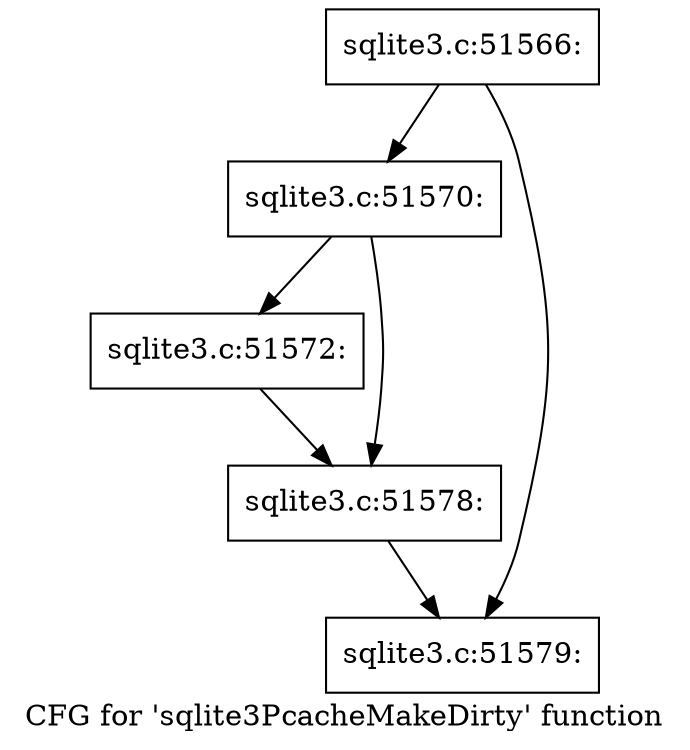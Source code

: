 digraph "CFG for 'sqlite3PcacheMakeDirty' function" {
	label="CFG for 'sqlite3PcacheMakeDirty' function";

	Node0x55c0f756fd60 [shape=record,label="{sqlite3.c:51566:}"];
	Node0x55c0f756fd60 -> Node0x55c0f7570f30;
	Node0x55c0f756fd60 -> Node0x55c0f7570f80;
	Node0x55c0f7570f30 [shape=record,label="{sqlite3.c:51570:}"];
	Node0x55c0f7570f30 -> Node0x55c0f7573ef0;
	Node0x55c0f7570f30 -> Node0x55c0f7573f40;
	Node0x55c0f7573ef0 [shape=record,label="{sqlite3.c:51572:}"];
	Node0x55c0f7573ef0 -> Node0x55c0f7573f40;
	Node0x55c0f7573f40 [shape=record,label="{sqlite3.c:51578:}"];
	Node0x55c0f7573f40 -> Node0x55c0f7570f80;
	Node0x55c0f7570f80 [shape=record,label="{sqlite3.c:51579:}"];
}
